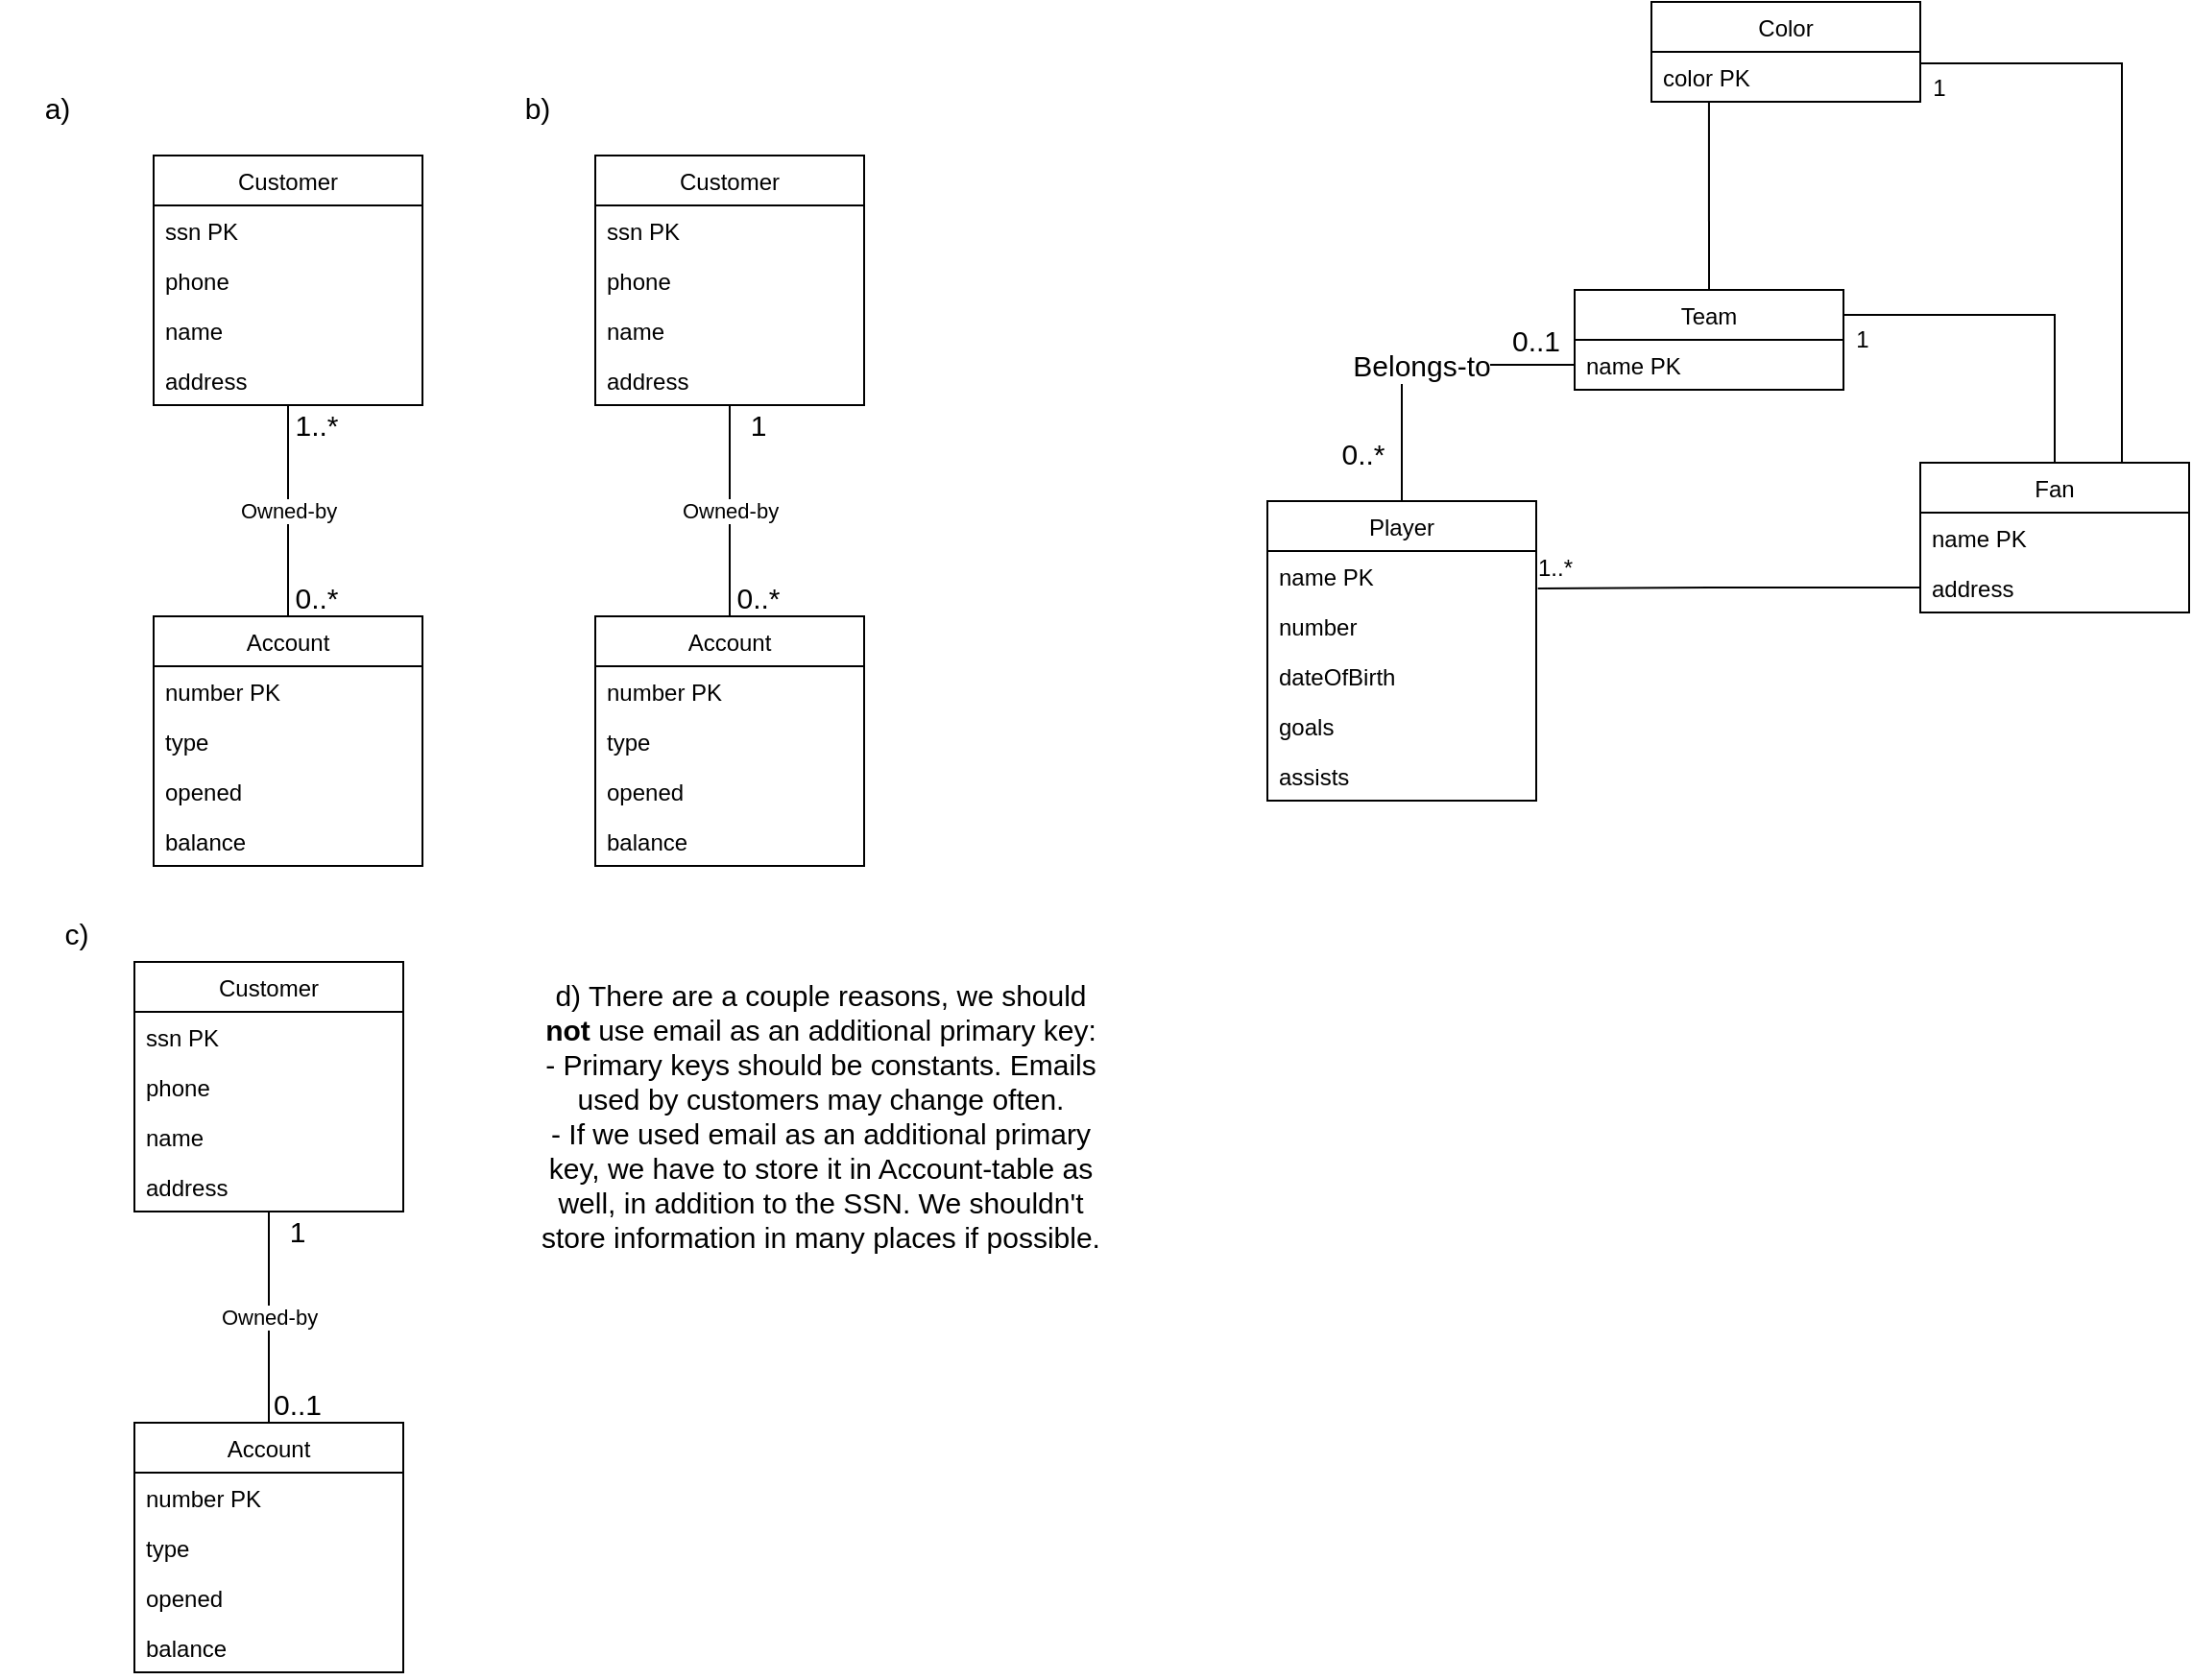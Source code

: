 <mxfile version="21.0.6" type="github">
  <diagram name="Page-1" id="3jNbuiG4JJCg7Hkz3Z7T">
    <mxGraphModel dx="523" dy="778" grid="1" gridSize="10" guides="1" tooltips="1" connect="1" arrows="1" fold="1" page="1" pageScale="1" pageWidth="850" pageHeight="1100" math="0" shadow="0">
      <root>
        <mxCell id="0" />
        <mxCell id="1" parent="0" />
        <mxCell id="YPll27ozu9HzENL22vCL-1" value="Account" style="swimlane;fontStyle=0;childLayout=stackLayout;horizontal=1;startSize=26;fillColor=none;horizontalStack=0;resizeParent=1;resizeParentMax=0;resizeLast=0;collapsible=1;marginBottom=0;" parent="1" vertex="1">
          <mxGeometry x="230" y="500" width="140" height="130" as="geometry" />
        </mxCell>
        <mxCell id="YPll27ozu9HzENL22vCL-2" value="number PK" style="text;strokeColor=none;fillColor=none;align=left;verticalAlign=top;spacingLeft=4;spacingRight=4;overflow=hidden;rotatable=0;points=[[0,0.5],[1,0.5]];portConstraint=eastwest;" parent="YPll27ozu9HzENL22vCL-1" vertex="1">
          <mxGeometry y="26" width="140" height="26" as="geometry" />
        </mxCell>
        <mxCell id="YPll27ozu9HzENL22vCL-3" value="type" style="text;strokeColor=none;fillColor=none;align=left;verticalAlign=top;spacingLeft=4;spacingRight=4;overflow=hidden;rotatable=0;points=[[0,0.5],[1,0.5]];portConstraint=eastwest;" parent="YPll27ozu9HzENL22vCL-1" vertex="1">
          <mxGeometry y="52" width="140" height="26" as="geometry" />
        </mxCell>
        <mxCell id="YPll27ozu9HzENL22vCL-4" value="opened" style="text;strokeColor=none;fillColor=none;align=left;verticalAlign=top;spacingLeft=4;spacingRight=4;overflow=hidden;rotatable=0;points=[[0,0.5],[1,0.5]];portConstraint=eastwest;" parent="YPll27ozu9HzENL22vCL-1" vertex="1">
          <mxGeometry y="78" width="140" height="26" as="geometry" />
        </mxCell>
        <mxCell id="YPll27ozu9HzENL22vCL-5" value="balance" style="text;strokeColor=none;fillColor=none;align=left;verticalAlign=top;spacingLeft=4;spacingRight=4;overflow=hidden;rotatable=0;points=[[0,0.5],[1,0.5]];portConstraint=eastwest;" parent="YPll27ozu9HzENL22vCL-1" vertex="1">
          <mxGeometry y="104" width="140" height="26" as="geometry" />
        </mxCell>
        <mxCell id="YPll27ozu9HzENL22vCL-11" value="Owned-by" style="edgeStyle=orthogonalEdgeStyle;rounded=0;orthogonalLoop=1;jettySize=auto;html=1;endArrow=none;endFill=0;" parent="1" source="YPll27ozu9HzENL22vCL-6" target="YPll27ozu9HzENL22vCL-1" edge="1">
          <mxGeometry relative="1" as="geometry" />
        </mxCell>
        <mxCell id="YPll27ozu9HzENL22vCL-6" value="Customer" style="swimlane;fontStyle=0;childLayout=stackLayout;horizontal=1;startSize=26;fillColor=none;horizontalStack=0;resizeParent=1;resizeParentMax=0;resizeLast=0;collapsible=1;marginBottom=0;" parent="1" vertex="1">
          <mxGeometry x="230" y="260" width="140" height="130" as="geometry" />
        </mxCell>
        <mxCell id="YPll27ozu9HzENL22vCL-7" value="ssn PK" style="text;strokeColor=none;fillColor=none;align=left;verticalAlign=top;spacingLeft=4;spacingRight=4;overflow=hidden;rotatable=0;points=[[0,0.5],[1,0.5]];portConstraint=eastwest;" parent="YPll27ozu9HzENL22vCL-6" vertex="1">
          <mxGeometry y="26" width="140" height="26" as="geometry" />
        </mxCell>
        <mxCell id="YPll27ozu9HzENL22vCL-8" value="phone" style="text;strokeColor=none;fillColor=none;align=left;verticalAlign=top;spacingLeft=4;spacingRight=4;overflow=hidden;rotatable=0;points=[[0,0.5],[1,0.5]];portConstraint=eastwest;" parent="YPll27ozu9HzENL22vCL-6" vertex="1">
          <mxGeometry y="52" width="140" height="26" as="geometry" />
        </mxCell>
        <mxCell id="YPll27ozu9HzENL22vCL-9" value="name" style="text;strokeColor=none;fillColor=none;align=left;verticalAlign=top;spacingLeft=4;spacingRight=4;overflow=hidden;rotatable=0;points=[[0,0.5],[1,0.5]];portConstraint=eastwest;" parent="YPll27ozu9HzENL22vCL-6" vertex="1">
          <mxGeometry y="78" width="140" height="26" as="geometry" />
        </mxCell>
        <mxCell id="YPll27ozu9HzENL22vCL-10" value="address" style="text;strokeColor=none;fillColor=none;align=left;verticalAlign=top;spacingLeft=4;spacingRight=4;overflow=hidden;rotatable=0;points=[[0,0.5],[1,0.5]];portConstraint=eastwest;" parent="YPll27ozu9HzENL22vCL-6" vertex="1">
          <mxGeometry y="104" width="140" height="26" as="geometry" />
        </mxCell>
        <mxCell id="YPll27ozu9HzENL22vCL-12" value="1..*" style="text;strokeColor=none;align=center;fillColor=none;html=1;verticalAlign=middle;whiteSpace=wrap;rounded=0;fontSize=15;" parent="1" vertex="1">
          <mxGeometry x="290" y="390" width="50" height="20" as="geometry" />
        </mxCell>
        <mxCell id="YPll27ozu9HzENL22vCL-13" value="0..*" style="text;strokeColor=none;align=center;fillColor=none;html=1;verticalAlign=middle;whiteSpace=wrap;rounded=0;fontSize=15;" parent="1" vertex="1">
          <mxGeometry x="290" y="480" width="50" height="20" as="geometry" />
        </mxCell>
        <mxCell id="YPll27ozu9HzENL22vCL-14" value="&lt;font style=&quot;font-size: 15px;&quot;&gt;a)&lt;/font&gt;" style="text;strokeColor=none;align=center;fillColor=none;html=1;verticalAlign=middle;whiteSpace=wrap;rounded=0;" parent="1" vertex="1">
          <mxGeometry x="150" y="220" width="60" height="30" as="geometry" />
        </mxCell>
        <mxCell id="YPll27ozu9HzENL22vCL-15" value="Account" style="swimlane;fontStyle=0;childLayout=stackLayout;horizontal=1;startSize=26;fillColor=none;horizontalStack=0;resizeParent=1;resizeParentMax=0;resizeLast=0;collapsible=1;marginBottom=0;" parent="1" vertex="1">
          <mxGeometry x="460" y="500" width="140" height="130" as="geometry" />
        </mxCell>
        <mxCell id="YPll27ozu9HzENL22vCL-16" value="number PK" style="text;strokeColor=none;fillColor=none;align=left;verticalAlign=top;spacingLeft=4;spacingRight=4;overflow=hidden;rotatable=0;points=[[0,0.5],[1,0.5]];portConstraint=eastwest;" parent="YPll27ozu9HzENL22vCL-15" vertex="1">
          <mxGeometry y="26" width="140" height="26" as="geometry" />
        </mxCell>
        <mxCell id="YPll27ozu9HzENL22vCL-17" value="type" style="text;strokeColor=none;fillColor=none;align=left;verticalAlign=top;spacingLeft=4;spacingRight=4;overflow=hidden;rotatable=0;points=[[0,0.5],[1,0.5]];portConstraint=eastwest;" parent="YPll27ozu9HzENL22vCL-15" vertex="1">
          <mxGeometry y="52" width="140" height="26" as="geometry" />
        </mxCell>
        <mxCell id="YPll27ozu9HzENL22vCL-18" value="opened" style="text;strokeColor=none;fillColor=none;align=left;verticalAlign=top;spacingLeft=4;spacingRight=4;overflow=hidden;rotatable=0;points=[[0,0.5],[1,0.5]];portConstraint=eastwest;" parent="YPll27ozu9HzENL22vCL-15" vertex="1">
          <mxGeometry y="78" width="140" height="26" as="geometry" />
        </mxCell>
        <mxCell id="YPll27ozu9HzENL22vCL-19" value="balance" style="text;strokeColor=none;fillColor=none;align=left;verticalAlign=top;spacingLeft=4;spacingRight=4;overflow=hidden;rotatable=0;points=[[0,0.5],[1,0.5]];portConstraint=eastwest;" parent="YPll27ozu9HzENL22vCL-15" vertex="1">
          <mxGeometry y="104" width="140" height="26" as="geometry" />
        </mxCell>
        <mxCell id="YPll27ozu9HzENL22vCL-20" value="Owned-by" style="edgeStyle=orthogonalEdgeStyle;rounded=0;orthogonalLoop=1;jettySize=auto;html=1;endArrow=none;endFill=0;" parent="1" source="YPll27ozu9HzENL22vCL-21" target="YPll27ozu9HzENL22vCL-15" edge="1">
          <mxGeometry relative="1" as="geometry" />
        </mxCell>
        <mxCell id="YPll27ozu9HzENL22vCL-21" value="Customer" style="swimlane;fontStyle=0;childLayout=stackLayout;horizontal=1;startSize=26;fillColor=none;horizontalStack=0;resizeParent=1;resizeParentMax=0;resizeLast=0;collapsible=1;marginBottom=0;" parent="1" vertex="1">
          <mxGeometry x="460" y="260" width="140" height="130" as="geometry" />
        </mxCell>
        <mxCell id="YPll27ozu9HzENL22vCL-22" value="ssn PK" style="text;strokeColor=none;fillColor=none;align=left;verticalAlign=top;spacingLeft=4;spacingRight=4;overflow=hidden;rotatable=0;points=[[0,0.5],[1,0.5]];portConstraint=eastwest;" parent="YPll27ozu9HzENL22vCL-21" vertex="1">
          <mxGeometry y="26" width="140" height="26" as="geometry" />
        </mxCell>
        <mxCell id="YPll27ozu9HzENL22vCL-23" value="phone" style="text;strokeColor=none;fillColor=none;align=left;verticalAlign=top;spacingLeft=4;spacingRight=4;overflow=hidden;rotatable=0;points=[[0,0.5],[1,0.5]];portConstraint=eastwest;" parent="YPll27ozu9HzENL22vCL-21" vertex="1">
          <mxGeometry y="52" width="140" height="26" as="geometry" />
        </mxCell>
        <mxCell id="YPll27ozu9HzENL22vCL-24" value="name" style="text;strokeColor=none;fillColor=none;align=left;verticalAlign=top;spacingLeft=4;spacingRight=4;overflow=hidden;rotatable=0;points=[[0,0.5],[1,0.5]];portConstraint=eastwest;" parent="YPll27ozu9HzENL22vCL-21" vertex="1">
          <mxGeometry y="78" width="140" height="26" as="geometry" />
        </mxCell>
        <mxCell id="YPll27ozu9HzENL22vCL-25" value="address" style="text;strokeColor=none;fillColor=none;align=left;verticalAlign=top;spacingLeft=4;spacingRight=4;overflow=hidden;rotatable=0;points=[[0,0.5],[1,0.5]];portConstraint=eastwest;" parent="YPll27ozu9HzENL22vCL-21" vertex="1">
          <mxGeometry y="104" width="140" height="26" as="geometry" />
        </mxCell>
        <mxCell id="YPll27ozu9HzENL22vCL-26" value="1" style="text;strokeColor=none;align=center;fillColor=none;html=1;verticalAlign=middle;whiteSpace=wrap;rounded=0;strokeWidth=2;fontSize=15;" parent="1" vertex="1">
          <mxGeometry x="520" y="390" width="50" height="20" as="geometry" />
        </mxCell>
        <mxCell id="YPll27ozu9HzENL22vCL-27" value="0..*" style="text;strokeColor=none;align=center;fillColor=none;html=1;verticalAlign=middle;whiteSpace=wrap;rounded=0;fontSize=15;" parent="1" vertex="1">
          <mxGeometry x="520" y="480" width="50" height="20" as="geometry" />
        </mxCell>
        <mxCell id="YPll27ozu9HzENL22vCL-28" value="&lt;font style=&quot;font-size: 15px;&quot;&gt;b)&lt;/font&gt;" style="text;strokeColor=none;align=center;fillColor=none;html=1;verticalAlign=middle;whiteSpace=wrap;rounded=0;" parent="1" vertex="1">
          <mxGeometry x="400" y="220" width="60" height="30" as="geometry" />
        </mxCell>
        <mxCell id="YPll27ozu9HzENL22vCL-29" value="&lt;font style=&quot;font-size: 15px;&quot;&gt;c)&lt;/font&gt;" style="text;strokeColor=none;align=center;fillColor=none;html=1;verticalAlign=middle;whiteSpace=wrap;rounded=0;" parent="1" vertex="1">
          <mxGeometry x="160" y="650" width="60" height="30" as="geometry" />
        </mxCell>
        <mxCell id="YPll27ozu9HzENL22vCL-30" value="Account" style="swimlane;fontStyle=0;childLayout=stackLayout;horizontal=1;startSize=26;fillColor=none;horizontalStack=0;resizeParent=1;resizeParentMax=0;resizeLast=0;collapsible=1;marginBottom=0;" parent="1" vertex="1">
          <mxGeometry x="220" y="920" width="140" height="130" as="geometry" />
        </mxCell>
        <mxCell id="YPll27ozu9HzENL22vCL-31" value="number PK" style="text;strokeColor=none;fillColor=none;align=left;verticalAlign=top;spacingLeft=4;spacingRight=4;overflow=hidden;rotatable=0;points=[[0,0.5],[1,0.5]];portConstraint=eastwest;" parent="YPll27ozu9HzENL22vCL-30" vertex="1">
          <mxGeometry y="26" width="140" height="26" as="geometry" />
        </mxCell>
        <mxCell id="YPll27ozu9HzENL22vCL-32" value="type" style="text;strokeColor=none;fillColor=none;align=left;verticalAlign=top;spacingLeft=4;spacingRight=4;overflow=hidden;rotatable=0;points=[[0,0.5],[1,0.5]];portConstraint=eastwest;" parent="YPll27ozu9HzENL22vCL-30" vertex="1">
          <mxGeometry y="52" width="140" height="26" as="geometry" />
        </mxCell>
        <mxCell id="YPll27ozu9HzENL22vCL-33" value="opened" style="text;strokeColor=none;fillColor=none;align=left;verticalAlign=top;spacingLeft=4;spacingRight=4;overflow=hidden;rotatable=0;points=[[0,0.5],[1,0.5]];portConstraint=eastwest;" parent="YPll27ozu9HzENL22vCL-30" vertex="1">
          <mxGeometry y="78" width="140" height="26" as="geometry" />
        </mxCell>
        <mxCell id="YPll27ozu9HzENL22vCL-34" value="balance" style="text;strokeColor=none;fillColor=none;align=left;verticalAlign=top;spacingLeft=4;spacingRight=4;overflow=hidden;rotatable=0;points=[[0,0.5],[1,0.5]];portConstraint=eastwest;" parent="YPll27ozu9HzENL22vCL-30" vertex="1">
          <mxGeometry y="104" width="140" height="26" as="geometry" />
        </mxCell>
        <mxCell id="YPll27ozu9HzENL22vCL-35" value="Owned-by" style="edgeStyle=orthogonalEdgeStyle;rounded=0;orthogonalLoop=1;jettySize=auto;html=1;endArrow=none;endFill=0;" parent="1" source="YPll27ozu9HzENL22vCL-36" target="YPll27ozu9HzENL22vCL-30" edge="1">
          <mxGeometry relative="1" as="geometry" />
        </mxCell>
        <mxCell id="YPll27ozu9HzENL22vCL-36" value="Customer" style="swimlane;fontStyle=0;childLayout=stackLayout;horizontal=1;startSize=26;fillColor=none;horizontalStack=0;resizeParent=1;resizeParentMax=0;resizeLast=0;collapsible=1;marginBottom=0;" parent="1" vertex="1">
          <mxGeometry x="220" y="680" width="140" height="130" as="geometry" />
        </mxCell>
        <mxCell id="YPll27ozu9HzENL22vCL-37" value="ssn PK" style="text;strokeColor=none;fillColor=none;align=left;verticalAlign=top;spacingLeft=4;spacingRight=4;overflow=hidden;rotatable=0;points=[[0,0.5],[1,0.5]];portConstraint=eastwest;" parent="YPll27ozu9HzENL22vCL-36" vertex="1">
          <mxGeometry y="26" width="140" height="26" as="geometry" />
        </mxCell>
        <mxCell id="YPll27ozu9HzENL22vCL-38" value="phone" style="text;strokeColor=none;fillColor=none;align=left;verticalAlign=top;spacingLeft=4;spacingRight=4;overflow=hidden;rotatable=0;points=[[0,0.5],[1,0.5]];portConstraint=eastwest;" parent="YPll27ozu9HzENL22vCL-36" vertex="1">
          <mxGeometry y="52" width="140" height="26" as="geometry" />
        </mxCell>
        <mxCell id="YPll27ozu9HzENL22vCL-39" value="name" style="text;strokeColor=none;fillColor=none;align=left;verticalAlign=top;spacingLeft=4;spacingRight=4;overflow=hidden;rotatable=0;points=[[0,0.5],[1,0.5]];portConstraint=eastwest;" parent="YPll27ozu9HzENL22vCL-36" vertex="1">
          <mxGeometry y="78" width="140" height="26" as="geometry" />
        </mxCell>
        <mxCell id="YPll27ozu9HzENL22vCL-40" value="address" style="text;strokeColor=none;fillColor=none;align=left;verticalAlign=top;spacingLeft=4;spacingRight=4;overflow=hidden;rotatable=0;points=[[0,0.5],[1,0.5]];portConstraint=eastwest;" parent="YPll27ozu9HzENL22vCL-36" vertex="1">
          <mxGeometry y="104" width="140" height="26" as="geometry" />
        </mxCell>
        <mxCell id="YPll27ozu9HzENL22vCL-41" value="1" style="text;strokeColor=none;align=center;fillColor=none;html=1;verticalAlign=middle;whiteSpace=wrap;rounded=0;fontSize=15;" parent="1" vertex="1">
          <mxGeometry x="280" y="810" width="50" height="20" as="geometry" />
        </mxCell>
        <mxCell id="YPll27ozu9HzENL22vCL-42" value="0..1" style="text;strokeColor=none;align=center;fillColor=none;html=1;verticalAlign=middle;whiteSpace=wrap;rounded=0;fontSize=15;" parent="1" vertex="1">
          <mxGeometry x="280" y="900" width="50" height="20" as="geometry" />
        </mxCell>
        <mxCell id="YPll27ozu9HzENL22vCL-43" value="d) There are a couple reasons, we should &lt;b&gt;not &lt;/b&gt;use email as an additional primary key:&lt;br&gt;- Primary keys should be constants. Emails used by customers may change often.&lt;br&gt;- If we used email as an additional primary key, we have to store it in Account-table as well, in addition to the SSN. We shouldn&#39;t store information in many places if possible." style="text;strokeColor=none;align=center;fillColor=none;html=1;verticalAlign=middle;whiteSpace=wrap;rounded=0;fontSize=15;" parent="1" vertex="1">
          <mxGeometry x="425" y="600" width="305" height="320" as="geometry" />
        </mxCell>
        <mxCell id="GDEP8MRkRFMcpaGVtSI1-4" style="edgeStyle=orthogonalEdgeStyle;rounded=0;orthogonalLoop=1;jettySize=auto;html=1;exitX=1;exitY=0.25;exitDx=0;exitDy=0;fontSize=15;endArrow=none;endFill=0;" parent="1" source="YPll27ozu9HzENL22vCL-44" target="YPll27ozu9HzENL22vCL-49" edge="1">
          <mxGeometry relative="1" as="geometry" />
        </mxCell>
        <mxCell id="GDEP8MRkRFMcpaGVtSI1-6" style="edgeStyle=orthogonalEdgeStyle;rounded=0;orthogonalLoop=1;jettySize=auto;html=1;exitX=0.5;exitY=0;exitDx=0;exitDy=0;fontSize=15;endArrow=none;endFill=0;entryX=0.214;entryY=1.015;entryDx=0;entryDy=0;entryPerimeter=0;" parent="1" source="YPll27ozu9HzENL22vCL-44" target="YPll27ozu9HzENL22vCL-55" edge="1">
          <mxGeometry relative="1" as="geometry">
            <mxPoint x="1040" y="240" as="targetPoint" />
          </mxGeometry>
        </mxCell>
        <mxCell id="YPll27ozu9HzENL22vCL-44" value="Team" style="swimlane;fontStyle=0;childLayout=stackLayout;horizontal=1;startSize=26;fillColor=none;horizontalStack=0;resizeParent=1;resizeParentMax=0;resizeLast=0;collapsible=1;marginBottom=0;" parent="1" vertex="1">
          <mxGeometry x="970" y="330" width="140" height="52" as="geometry" />
        </mxCell>
        <mxCell id="YPll27ozu9HzENL22vCL-45" value="name PK" style="text;strokeColor=none;fillColor=none;align=left;verticalAlign=top;spacingLeft=4;spacingRight=4;overflow=hidden;rotatable=0;points=[[0,0.5],[1,0.5]];portConstraint=eastwest;" parent="YPll27ozu9HzENL22vCL-44" vertex="1">
          <mxGeometry y="26" width="140" height="26" as="geometry" />
        </mxCell>
        <mxCell id="GDEP8MRkRFMcpaGVtSI1-5" style="edgeStyle=orthogonalEdgeStyle;rounded=0;orthogonalLoop=1;jettySize=auto;html=1;exitX=0.75;exitY=0;exitDx=0;exitDy=0;entryX=0.998;entryY=0.231;entryDx=0;entryDy=0;fontSize=15;endArrow=none;endFill=0;entryPerimeter=0;" parent="1" source="YPll27ozu9HzENL22vCL-49" target="YPll27ozu9HzENL22vCL-55" edge="1">
          <mxGeometry relative="1" as="geometry" />
        </mxCell>
        <mxCell id="YPll27ozu9HzENL22vCL-49" value="Fan" style="swimlane;fontStyle=0;childLayout=stackLayout;horizontal=1;startSize=26;fillColor=none;horizontalStack=0;resizeParent=1;resizeParentMax=0;resizeLast=0;collapsible=1;marginBottom=0;" parent="1" vertex="1">
          <mxGeometry x="1150" y="420" width="140" height="78" as="geometry" />
        </mxCell>
        <mxCell id="YPll27ozu9HzENL22vCL-50" value="name PK" style="text;strokeColor=none;fillColor=none;align=left;verticalAlign=top;spacingLeft=4;spacingRight=4;overflow=hidden;rotatable=0;points=[[0,0.5],[1,0.5]];portConstraint=eastwest;" parent="YPll27ozu9HzENL22vCL-49" vertex="1">
          <mxGeometry y="26" width="140" height="26" as="geometry" />
        </mxCell>
        <mxCell id="YPll27ozu9HzENL22vCL-53" value="address" style="text;strokeColor=none;fillColor=none;align=left;verticalAlign=top;spacingLeft=4;spacingRight=4;overflow=hidden;rotatable=0;points=[[0,0.5],[1,0.5]];portConstraint=eastwest;" parent="YPll27ozu9HzENL22vCL-49" vertex="1">
          <mxGeometry y="52" width="140" height="26" as="geometry" />
        </mxCell>
        <mxCell id="YPll27ozu9HzENL22vCL-54" value="Color" style="swimlane;fontStyle=0;childLayout=stackLayout;horizontal=1;startSize=26;fillColor=none;horizontalStack=0;resizeParent=1;resizeParentMax=0;resizeLast=0;collapsible=1;marginBottom=0;" parent="1" vertex="1">
          <mxGeometry x="1010" y="180" width="140" height="52" as="geometry" />
        </mxCell>
        <mxCell id="YPll27ozu9HzENL22vCL-55" value="color PK" style="text;strokeColor=none;fillColor=none;align=left;verticalAlign=top;spacingLeft=4;spacingRight=4;overflow=hidden;rotatable=0;points=[[0,0.5],[1,0.5]];portConstraint=eastwest;" parent="YPll27ozu9HzENL22vCL-54" vertex="1">
          <mxGeometry y="26" width="140" height="26" as="geometry" />
        </mxCell>
        <mxCell id="YPll27ozu9HzENL22vCL-65" value="Belongs-to" style="edgeStyle=orthogonalEdgeStyle;rounded=0;orthogonalLoop=1;jettySize=auto;html=1;fontSize=15;endArrow=none;endFill=0;" parent="1" source="YPll27ozu9HzENL22vCL-59" target="YPll27ozu9HzENL22vCL-45" edge="1">
          <mxGeometry relative="1" as="geometry" />
        </mxCell>
        <mxCell id="YPll27ozu9HzENL22vCL-59" value="Player" style="swimlane;fontStyle=0;childLayout=stackLayout;horizontal=1;startSize=26;fillColor=none;horizontalStack=0;resizeParent=1;resizeParentMax=0;resizeLast=0;collapsible=1;marginBottom=0;" parent="1" vertex="1">
          <mxGeometry x="810" y="440" width="140" height="156" as="geometry" />
        </mxCell>
        <mxCell id="YPll27ozu9HzENL22vCL-60" value="name PK" style="text;strokeColor=none;fillColor=none;align=left;verticalAlign=top;spacingLeft=4;spacingRight=4;overflow=hidden;rotatable=0;points=[[0,0.5],[1,0.5]];portConstraint=eastwest;" parent="YPll27ozu9HzENL22vCL-59" vertex="1">
          <mxGeometry y="26" width="140" height="26" as="geometry" />
        </mxCell>
        <mxCell id="YPll27ozu9HzENL22vCL-61" value="number" style="text;strokeColor=none;fillColor=none;align=left;verticalAlign=top;spacingLeft=4;spacingRight=4;overflow=hidden;rotatable=0;points=[[0,0.5],[1,0.5]];portConstraint=eastwest;" parent="YPll27ozu9HzENL22vCL-59" vertex="1">
          <mxGeometry y="52" width="140" height="26" as="geometry" />
        </mxCell>
        <mxCell id="YPll27ozu9HzENL22vCL-62" value="dateOfBirth" style="text;strokeColor=none;fillColor=none;align=left;verticalAlign=top;spacingLeft=4;spacingRight=4;overflow=hidden;rotatable=0;points=[[0,0.5],[1,0.5]];portConstraint=eastwest;" parent="YPll27ozu9HzENL22vCL-59" vertex="1">
          <mxGeometry y="78" width="140" height="26" as="geometry" />
        </mxCell>
        <mxCell id="YPll27ozu9HzENL22vCL-64" value="goals" style="text;strokeColor=none;fillColor=none;align=left;verticalAlign=top;spacingLeft=4;spacingRight=4;overflow=hidden;rotatable=0;points=[[0,0.5],[1,0.5]];portConstraint=eastwest;" parent="YPll27ozu9HzENL22vCL-59" vertex="1">
          <mxGeometry y="104" width="140" height="26" as="geometry" />
        </mxCell>
        <mxCell id="YPll27ozu9HzENL22vCL-63" value="assists" style="text;strokeColor=none;fillColor=none;align=left;verticalAlign=top;spacingLeft=4;spacingRight=4;overflow=hidden;rotatable=0;points=[[0,0.5],[1,0.5]];portConstraint=eastwest;" parent="YPll27ozu9HzENL22vCL-59" vertex="1">
          <mxGeometry y="130" width="140" height="26" as="geometry" />
        </mxCell>
        <mxCell id="GDEP8MRkRFMcpaGVtSI1-1" value="0..1" style="text;strokeColor=none;align=center;fillColor=none;html=1;verticalAlign=middle;whiteSpace=wrap;rounded=0;fontSize=15;" parent="1" vertex="1">
          <mxGeometry x="920" y="341" width="60" height="30" as="geometry" />
        </mxCell>
        <mxCell id="GDEP8MRkRFMcpaGVtSI1-2" value="0..*" style="text;strokeColor=none;align=center;fillColor=none;html=1;verticalAlign=middle;whiteSpace=wrap;rounded=0;fontSize=15;" parent="1" vertex="1">
          <mxGeometry x="830" y="400" width="60" height="30" as="geometry" />
        </mxCell>
        <mxCell id="uzC9cOAEqsCL33Z8MiUO-2" value="1" style="text;strokeColor=none;align=center;fillColor=none;html=1;verticalAlign=middle;whiteSpace=wrap;rounded=0;" vertex="1" parent="1">
          <mxGeometry x="1090" y="341" width="60" height="30" as="geometry" />
        </mxCell>
        <mxCell id="uzC9cOAEqsCL33Z8MiUO-5" value="1" style="text;strokeColor=none;align=center;fillColor=none;html=1;verticalAlign=middle;whiteSpace=wrap;rounded=0;" vertex="1" parent="1">
          <mxGeometry x="1130" y="210" width="60" height="30" as="geometry" />
        </mxCell>
        <mxCell id="uzC9cOAEqsCL33Z8MiUO-6" style="edgeStyle=orthogonalEdgeStyle;rounded=0;orthogonalLoop=1;jettySize=auto;html=1;entryX=1.006;entryY=0.748;entryDx=0;entryDy=0;entryPerimeter=0;endArrow=none;endFill=0;" edge="1" parent="1" source="YPll27ozu9HzENL22vCL-53" target="YPll27ozu9HzENL22vCL-60">
          <mxGeometry relative="1" as="geometry" />
        </mxCell>
        <mxCell id="uzC9cOAEqsCL33Z8MiUO-7" value="1..*" style="text;strokeColor=none;align=center;fillColor=none;html=1;verticalAlign=middle;whiteSpace=wrap;rounded=0;" vertex="1" parent="1">
          <mxGeometry x="930" y="460" width="60" height="30" as="geometry" />
        </mxCell>
      </root>
    </mxGraphModel>
  </diagram>
</mxfile>
